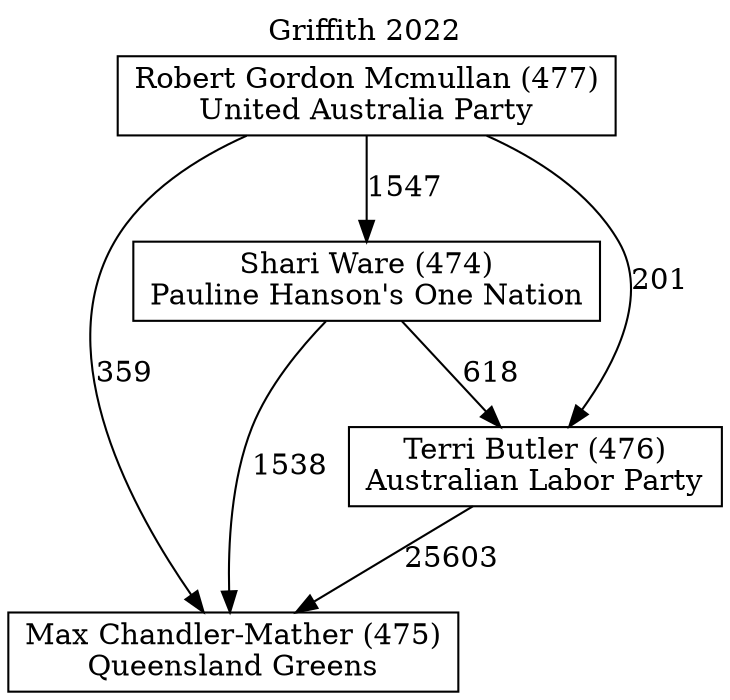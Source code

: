 // House preference flow
digraph "Max Chandler-Mather (475)_Griffith_2022" {
	graph [label="Griffith 2022" labelloc=t mclimit=10]
	node [shape=box]
	"Max Chandler-Mather (475)" [label="Max Chandler-Mather (475)
Queensland Greens"]
	"Robert Gordon Mcmullan (477)" [label="Robert Gordon Mcmullan (477)
United Australia Party"]
	"Shari Ware (474)" [label="Shari Ware (474)
Pauline Hanson's One Nation"]
	"Terri Butler (476)" [label="Terri Butler (476)
Australian Labor Party"]
	"Robert Gordon Mcmullan (477)" -> "Max Chandler-Mather (475)" [label=359]
	"Robert Gordon Mcmullan (477)" -> "Shari Ware (474)" [label=1547]
	"Robert Gordon Mcmullan (477)" -> "Terri Butler (476)" [label=201]
	"Shari Ware (474)" -> "Max Chandler-Mather (475)" [label=1538]
	"Shari Ware (474)" -> "Terri Butler (476)" [label=618]
	"Terri Butler (476)" -> "Max Chandler-Mather (475)" [label=25603]
}
